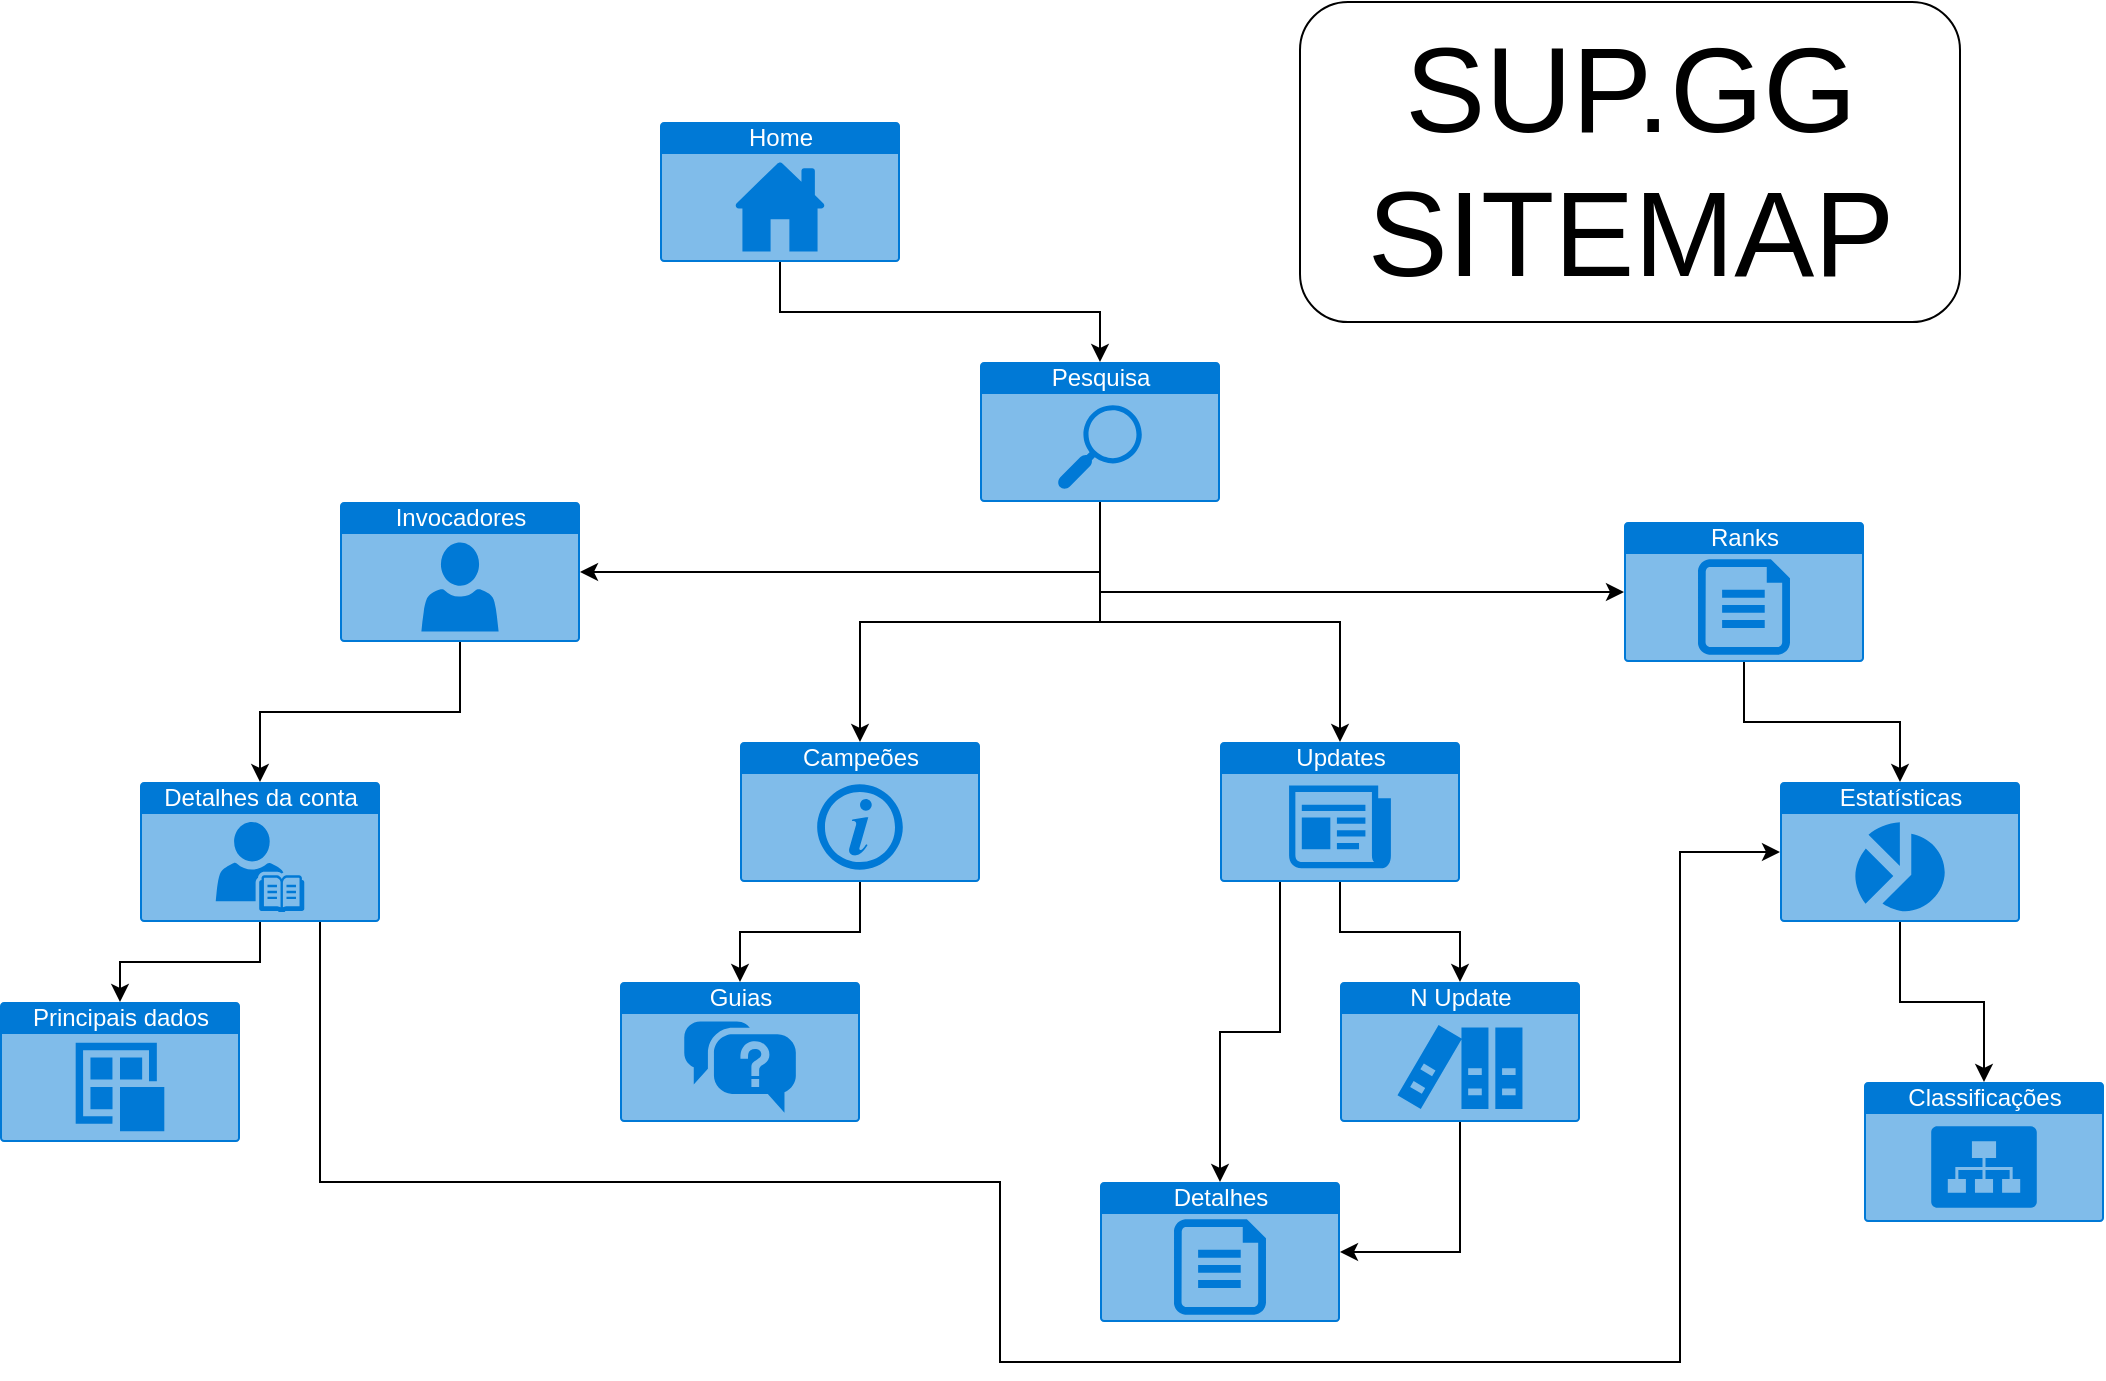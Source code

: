 <mxfile version="13.10.9" type="device"><diagram id="wUCKSXRr4WTQwj31k6qt" name="Page-1"><mxGraphModel dx="1447" dy="803" grid="1" gridSize="10" guides="1" tooltips="1" connect="1" arrows="1" fold="1" page="1" pageScale="1" pageWidth="1169" pageHeight="827" math="0" shadow="0"><root><mxCell id="0"/><mxCell id="1" parent="0"/><mxCell id="wdbfXXPGRcTWziMAGUwD-23" value="" style="edgeStyle=orthogonalEdgeStyle;orthogonalLoop=1;jettySize=auto;html=1;rounded=0;" edge="1" parent="1" source="3" target="wdbfXXPGRcTWziMAGUwD-15"><mxGeometry relative="1" as="geometry"/></mxCell><mxCell id="3" value="Ranks" style="html=1;strokeColor=none;fillColor=#0079D6;labelPosition=center;verticalLabelPosition=middle;verticalAlign=top;align=center;fontSize=12;outlineConnect=0;spacingTop=-6;fontColor=#FFFFFF;shape=mxgraph.sitemap.text;" parent="1" vertex="1"><mxGeometry x="842" y="370" width="120" height="70" as="geometry"/></mxCell><mxCell id="wdbfXXPGRcTWziMAGUwD-26" value="" style="edgeStyle=orthogonalEdgeStyle;orthogonalLoop=1;jettySize=auto;html=1;rounded=0;" edge="1" parent="1" source="4" target="wdbfXXPGRcTWziMAGUwD-12"><mxGeometry relative="1" as="geometry"/></mxCell><mxCell id="wdbfXXPGRcTWziMAGUwD-28" style="edgeStyle=orthogonalEdgeStyle;rounded=0;orthogonalLoop=1;jettySize=auto;html=1;exitX=0.25;exitY=1;exitDx=0;exitDy=0;exitPerimeter=0;entryX=0.5;entryY=0;entryDx=0;entryDy=0;entryPerimeter=0;" edge="1" parent="1" source="4" target="wdbfXXPGRcTWziMAGUwD-27"><mxGeometry relative="1" as="geometry"/></mxCell><mxCell id="4" value="Updates" style="html=1;strokeColor=none;fillColor=#0079D6;labelPosition=center;verticalLabelPosition=middle;verticalAlign=top;align=center;fontSize=12;outlineConnect=0;spacingTop=-6;fontColor=#FFFFFF;shape=mxgraph.sitemap.news;" parent="1" vertex="1"><mxGeometry x="640" y="480" width="120" height="70" as="geometry"/></mxCell><mxCell id="wdbfXXPGRcTWziMAGUwD-17" style="edgeStyle=orthogonalEdgeStyle;rounded=0;orthogonalLoop=1;jettySize=auto;html=1;exitX=0.5;exitY=1;exitDx=0;exitDy=0;exitPerimeter=0;entryX=0.5;entryY=0;entryDx=0;entryDy=0;entryPerimeter=0;" edge="1" parent="1" source="6" target="wdbfXXPGRcTWziMAGUwD-14"><mxGeometry relative="1" as="geometry"/></mxCell><mxCell id="6" value="Home" style="html=1;strokeColor=none;fillColor=#0079D6;labelPosition=center;verticalLabelPosition=middle;verticalAlign=top;align=center;fontSize=12;outlineConnect=0;spacingTop=-6;fontColor=#FFFFFF;shape=mxgraph.sitemap.home;" parent="1" vertex="1"><mxGeometry x="360" y="170" width="120" height="70" as="geometry"/></mxCell><mxCell id="wdbfXXPGRcTWziMAGUwD-25" value="" style="edgeStyle=orthogonalEdgeStyle;orthogonalLoop=1;jettySize=auto;html=1;rounded=0;" edge="1" parent="1" source="7" target="wdbfXXPGRcTWziMAGUwD-16"><mxGeometry relative="1" as="geometry"/></mxCell><mxCell id="7" value="Campeões" style="html=1;strokeColor=none;fillColor=#0079D6;labelPosition=center;verticalLabelPosition=middle;verticalAlign=top;align=center;fontSize=12;outlineConnect=0;spacingTop=-6;fontColor=#FFFFFF;shape=mxgraph.sitemap.info;" parent="1" vertex="1"><mxGeometry x="400" y="480" width="120" height="70" as="geometry"/></mxCell><mxCell id="wdbfXXPGRcTWziMAGUwD-24" value="" style="edgeStyle=orthogonalEdgeStyle;orthogonalLoop=1;jettySize=auto;html=1;rounded=0;" edge="1" parent="1" source="wdbfXXPGRcTWziMAGUwD-7" target="wdbfXXPGRcTWziMAGUwD-13"><mxGeometry relative="1" as="geometry"/></mxCell><mxCell id="wdbfXXPGRcTWziMAGUwD-7" value="Invocadores" style="html=1;strokeColor=none;fillColor=#0079D6;labelPosition=center;verticalLabelPosition=middle;verticalAlign=top;align=center;fontSize=12;outlineConnect=0;spacingTop=-6;fontColor=#FFFFFF;shape=mxgraph.sitemap.profile;" vertex="1" parent="1"><mxGeometry x="200" y="360" width="120" height="70" as="geometry"/></mxCell><mxCell id="wdbfXXPGRcTWziMAGUwD-29" style="edgeStyle=orthogonalEdgeStyle;rounded=0;orthogonalLoop=1;jettySize=auto;html=1;exitX=0.5;exitY=1;exitDx=0;exitDy=0;exitPerimeter=0;entryX=1;entryY=0.5;entryDx=0;entryDy=0;entryPerimeter=0;" edge="1" parent="1" source="wdbfXXPGRcTWziMAGUwD-12" target="wdbfXXPGRcTWziMAGUwD-27"><mxGeometry relative="1" as="geometry"/></mxCell><mxCell id="wdbfXXPGRcTWziMAGUwD-12" value="N Update" style="html=1;strokeColor=none;fillColor=#0079D6;labelPosition=center;verticalLabelPosition=middle;verticalAlign=top;align=center;fontSize=12;outlineConnect=0;spacingTop=-6;fontColor=#FFFFFF;shape=mxgraph.sitemap.references;" vertex="1" parent="1"><mxGeometry x="700" y="600" width="120" height="70" as="geometry"/></mxCell><mxCell id="wdbfXXPGRcTWziMAGUwD-30" style="edgeStyle=orthogonalEdgeStyle;rounded=0;orthogonalLoop=1;jettySize=auto;html=1;exitX=0.75;exitY=1;exitDx=0;exitDy=0;exitPerimeter=0;entryX=0;entryY=0.5;entryDx=0;entryDy=0;entryPerimeter=0;" edge="1" parent="1" source="wdbfXXPGRcTWziMAGUwD-13" target="wdbfXXPGRcTWziMAGUwD-15"><mxGeometry relative="1" as="geometry"><Array as="points"><mxPoint x="190" y="700"/><mxPoint x="530" y="700"/><mxPoint x="530" y="790"/><mxPoint x="870" y="790"/><mxPoint x="870" y="535"/></Array></mxGeometry></mxCell><mxCell id="wdbfXXPGRcTWziMAGUwD-32" style="edgeStyle=orthogonalEdgeStyle;rounded=0;orthogonalLoop=1;jettySize=auto;html=1;exitX=0.5;exitY=1;exitDx=0;exitDy=0;exitPerimeter=0;entryX=0.5;entryY=0;entryDx=0;entryDy=0;entryPerimeter=0;" edge="1" parent="1" source="wdbfXXPGRcTWziMAGUwD-13" target="wdbfXXPGRcTWziMAGUwD-31"><mxGeometry relative="1" as="geometry"/></mxCell><mxCell id="wdbfXXPGRcTWziMAGUwD-13" value="Detalhes da conta" style="html=1;strokeColor=none;fillColor=#0079D6;labelPosition=center;verticalLabelPosition=middle;verticalAlign=top;align=center;fontSize=12;outlineConnect=0;spacingTop=-6;fontColor=#FFFFFF;shape=mxgraph.sitemap.biography;" vertex="1" parent="1"><mxGeometry x="100" y="500" width="120" height="70" as="geometry"/></mxCell><mxCell id="wdbfXXPGRcTWziMAGUwD-18" style="edgeStyle=orthogonalEdgeStyle;orthogonalLoop=1;jettySize=auto;html=1;exitX=0.5;exitY=1;exitDx=0;exitDy=0;exitPerimeter=0;entryX=0.5;entryY=0;entryDx=0;entryDy=0;entryPerimeter=0;rounded=0;" edge="1" parent="1" source="wdbfXXPGRcTWziMAGUwD-14" target="7"><mxGeometry relative="1" as="geometry"/></mxCell><mxCell id="wdbfXXPGRcTWziMAGUwD-19" style="edgeStyle=orthogonalEdgeStyle;orthogonalLoop=1;jettySize=auto;html=1;exitX=0.5;exitY=1;exitDx=0;exitDy=0;exitPerimeter=0;rounded=0;" edge="1" parent="1" source="wdbfXXPGRcTWziMAGUwD-14" target="4"><mxGeometry relative="1" as="geometry"/></mxCell><mxCell id="wdbfXXPGRcTWziMAGUwD-21" style="edgeStyle=orthogonalEdgeStyle;orthogonalLoop=1;jettySize=auto;html=1;exitX=0.5;exitY=1;exitDx=0;exitDy=0;exitPerimeter=0;entryX=0;entryY=0.5;entryDx=0;entryDy=0;entryPerimeter=0;rounded=0;" edge="1" parent="1" source="wdbfXXPGRcTWziMAGUwD-14" target="3"><mxGeometry relative="1" as="geometry"/></mxCell><mxCell id="wdbfXXPGRcTWziMAGUwD-22" style="edgeStyle=orthogonalEdgeStyle;orthogonalLoop=1;jettySize=auto;html=1;exitX=0.5;exitY=1;exitDx=0;exitDy=0;exitPerimeter=0;entryX=1;entryY=0.5;entryDx=0;entryDy=0;entryPerimeter=0;rounded=0;" edge="1" parent="1" source="wdbfXXPGRcTWziMAGUwD-14" target="wdbfXXPGRcTWziMAGUwD-7"><mxGeometry relative="1" as="geometry"/></mxCell><mxCell id="wdbfXXPGRcTWziMAGUwD-14" value="Pesquisa" style="html=1;strokeColor=none;fillColor=#0079D6;labelPosition=center;verticalLabelPosition=middle;verticalAlign=top;align=center;fontSize=12;outlineConnect=0;spacingTop=-6;fontColor=#FFFFFF;shape=mxgraph.sitemap.search;" vertex="1" parent="1"><mxGeometry x="520" y="290" width="120" height="70" as="geometry"/></mxCell><mxCell id="wdbfXXPGRcTWziMAGUwD-34" value="" style="edgeStyle=orthogonalEdgeStyle;rounded=0;orthogonalLoop=1;jettySize=auto;html=1;" edge="1" parent="1" source="wdbfXXPGRcTWziMAGUwD-15" target="wdbfXXPGRcTWziMAGUwD-33"><mxGeometry relative="1" as="geometry"/></mxCell><mxCell id="wdbfXXPGRcTWziMAGUwD-15" value="Estatísticas" style="html=1;strokeColor=none;fillColor=#0079D6;labelPosition=center;verticalLabelPosition=middle;verticalAlign=top;align=center;fontSize=12;outlineConnect=0;spacingTop=-6;fontColor=#FFFFFF;shape=mxgraph.sitemap.chart;" vertex="1" parent="1"><mxGeometry x="920" y="500" width="120" height="70" as="geometry"/></mxCell><mxCell id="wdbfXXPGRcTWziMAGUwD-16" value="Guias" style="html=1;strokeColor=none;fillColor=#0079D6;labelPosition=center;verticalLabelPosition=middle;verticalAlign=top;align=center;fontSize=12;outlineConnect=0;spacingTop=-6;fontColor=#FFFFFF;shape=mxgraph.sitemap.faq;" vertex="1" parent="1"><mxGeometry x="340" y="600" width="120" height="70" as="geometry"/></mxCell><mxCell id="wdbfXXPGRcTWziMAGUwD-27" value="Detalhes" style="html=1;strokeColor=none;fillColor=#0079D6;labelPosition=center;verticalLabelPosition=middle;verticalAlign=top;align=center;fontSize=12;outlineConnect=0;spacingTop=-6;fontColor=#FFFFFF;shape=mxgraph.sitemap.text;" vertex="1" parent="1"><mxGeometry x="580" y="700" width="120" height="70" as="geometry"/></mxCell><mxCell id="wdbfXXPGRcTWziMAGUwD-31" value="Principais dados" style="html=1;strokeColor=none;fillColor=#0079D6;labelPosition=center;verticalLabelPosition=middle;verticalAlign=top;align=center;fontSize=12;outlineConnect=0;spacingTop=-6;fontColor=#FFFFFF;shape=mxgraph.sitemap.post;" vertex="1" parent="1"><mxGeometry x="30" y="610" width="120" height="70" as="geometry"/></mxCell><mxCell id="wdbfXXPGRcTWziMAGUwD-33" value="Classificações" style="html=1;strokeColor=none;fillColor=#0079D6;labelPosition=center;verticalLabelPosition=middle;verticalAlign=top;align=center;fontSize=12;outlineConnect=0;spacingTop=-6;fontColor=#FFFFFF;shape=mxgraph.sitemap.sitemap;" vertex="1" parent="1"><mxGeometry x="962" y="650" width="120" height="70" as="geometry"/></mxCell><mxCell id="wdbfXXPGRcTWziMAGUwD-38" value="" style="whiteSpace=wrap;html=1;rounded=1;glass=0;strokeColor=#000000;fillColor=#ffffff;" vertex="1" parent="1"><mxGeometry x="680" y="110" width="330" height="160" as="geometry"/></mxCell><mxCell id="wdbfXXPGRcTWziMAGUwD-39" value="&lt;font style=&quot;font-size: 60px&quot;&gt;SUP.GG&lt;br&gt;SITEMAP&lt;/font&gt;" style="text;html=1;align=center;verticalAlign=middle;resizable=0;points=[];autosize=1;" vertex="1" parent="1"><mxGeometry x="705" y="155" width="280" height="70" as="geometry"/></mxCell></root></mxGraphModel></diagram></mxfile>